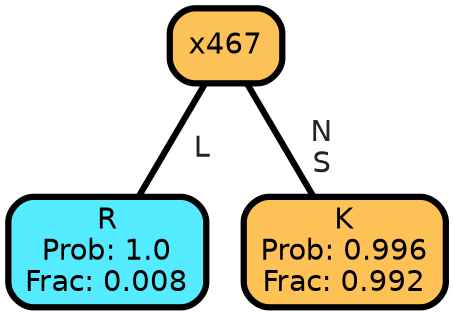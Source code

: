 graph Tree {
node [shape=box, style="filled, rounded",color="black",penwidth="3",fontcolor="black",                 fontname=helvetica] ;
graph [ranksep="0 equally", splines=straight,                 bgcolor=transparent, dpi=200] ;
edge [fontname=helvetica, fontweight=bold,fontcolor=grey14,color=black] ;
0 [label="R
Prob: 1.0
Frac: 0.008", fillcolor="#55ebff"] ;
1 [label="x467", fillcolor="#fcc157"] ;
2 [label="K
Prob: 0.996
Frac: 0.992", fillcolor="#fec155"] ;
1 -- 0 [label=" L",penwidth=3] ;
1 -- 2 [label=" N\n S",penwidth=3] ;
{rank = same;}}